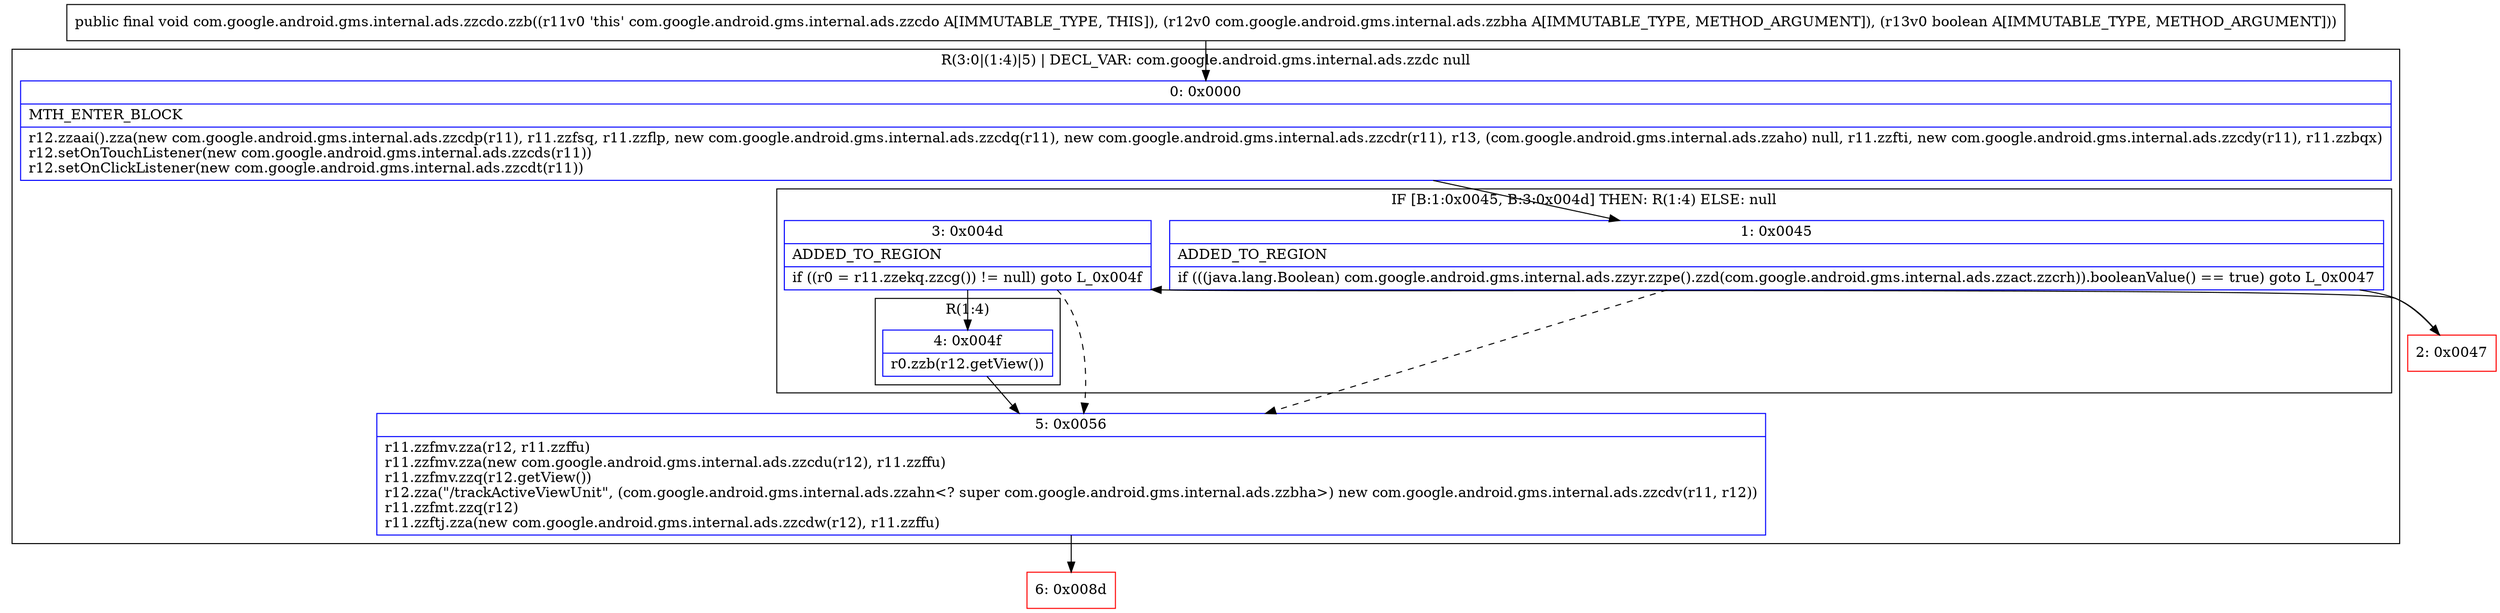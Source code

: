 digraph "CFG forcom.google.android.gms.internal.ads.zzcdo.zzb(Lcom\/google\/android\/gms\/internal\/ads\/zzbha;Z)V" {
subgraph cluster_Region_802359150 {
label = "R(3:0|(1:4)|5) | DECL_VAR: com.google.android.gms.internal.ads.zzdc null\l";
node [shape=record,color=blue];
Node_0 [shape=record,label="{0\:\ 0x0000|MTH_ENTER_BLOCK\l|r12.zzaai().zza(new com.google.android.gms.internal.ads.zzcdp(r11), r11.zzfsq, r11.zzflp, new com.google.android.gms.internal.ads.zzcdq(r11), new com.google.android.gms.internal.ads.zzcdr(r11), r13, (com.google.android.gms.internal.ads.zzaho) null, r11.zzfti, new com.google.android.gms.internal.ads.zzcdy(r11), r11.zzbqx)\lr12.setOnTouchListener(new com.google.android.gms.internal.ads.zzcds(r11))\lr12.setOnClickListener(new com.google.android.gms.internal.ads.zzcdt(r11))\l}"];
subgraph cluster_IfRegion_1243442664 {
label = "IF [B:1:0x0045, B:3:0x004d] THEN: R(1:4) ELSE: null";
node [shape=record,color=blue];
Node_1 [shape=record,label="{1\:\ 0x0045|ADDED_TO_REGION\l|if (((java.lang.Boolean) com.google.android.gms.internal.ads.zzyr.zzpe().zzd(com.google.android.gms.internal.ads.zzact.zzcrh)).booleanValue() == true) goto L_0x0047\l}"];
Node_3 [shape=record,label="{3\:\ 0x004d|ADDED_TO_REGION\l|if ((r0 = r11.zzekq.zzcg()) != null) goto L_0x004f\l}"];
subgraph cluster_Region_319116 {
label = "R(1:4)";
node [shape=record,color=blue];
Node_4 [shape=record,label="{4\:\ 0x004f|r0.zzb(r12.getView())\l}"];
}
}
Node_5 [shape=record,label="{5\:\ 0x0056|r11.zzfmv.zza(r12, r11.zzffu)\lr11.zzfmv.zza(new com.google.android.gms.internal.ads.zzcdu(r12), r11.zzffu)\lr11.zzfmv.zzq(r12.getView())\lr12.zza(\"\/trackActiveViewUnit\", (com.google.android.gms.internal.ads.zzahn\<? super com.google.android.gms.internal.ads.zzbha\>) new com.google.android.gms.internal.ads.zzcdv(r11, r12))\lr11.zzfmt.zzq(r12)\lr11.zzftj.zza(new com.google.android.gms.internal.ads.zzcdw(r12), r11.zzffu)\l}"];
}
Node_2 [shape=record,color=red,label="{2\:\ 0x0047}"];
Node_6 [shape=record,color=red,label="{6\:\ 0x008d}"];
MethodNode[shape=record,label="{public final void com.google.android.gms.internal.ads.zzcdo.zzb((r11v0 'this' com.google.android.gms.internal.ads.zzcdo A[IMMUTABLE_TYPE, THIS]), (r12v0 com.google.android.gms.internal.ads.zzbha A[IMMUTABLE_TYPE, METHOD_ARGUMENT]), (r13v0 boolean A[IMMUTABLE_TYPE, METHOD_ARGUMENT])) }"];
MethodNode -> Node_0;
Node_0 -> Node_1;
Node_1 -> Node_2;
Node_1 -> Node_5[style=dashed];
Node_3 -> Node_4;
Node_3 -> Node_5[style=dashed];
Node_4 -> Node_5;
Node_5 -> Node_6;
Node_2 -> Node_3;
}

